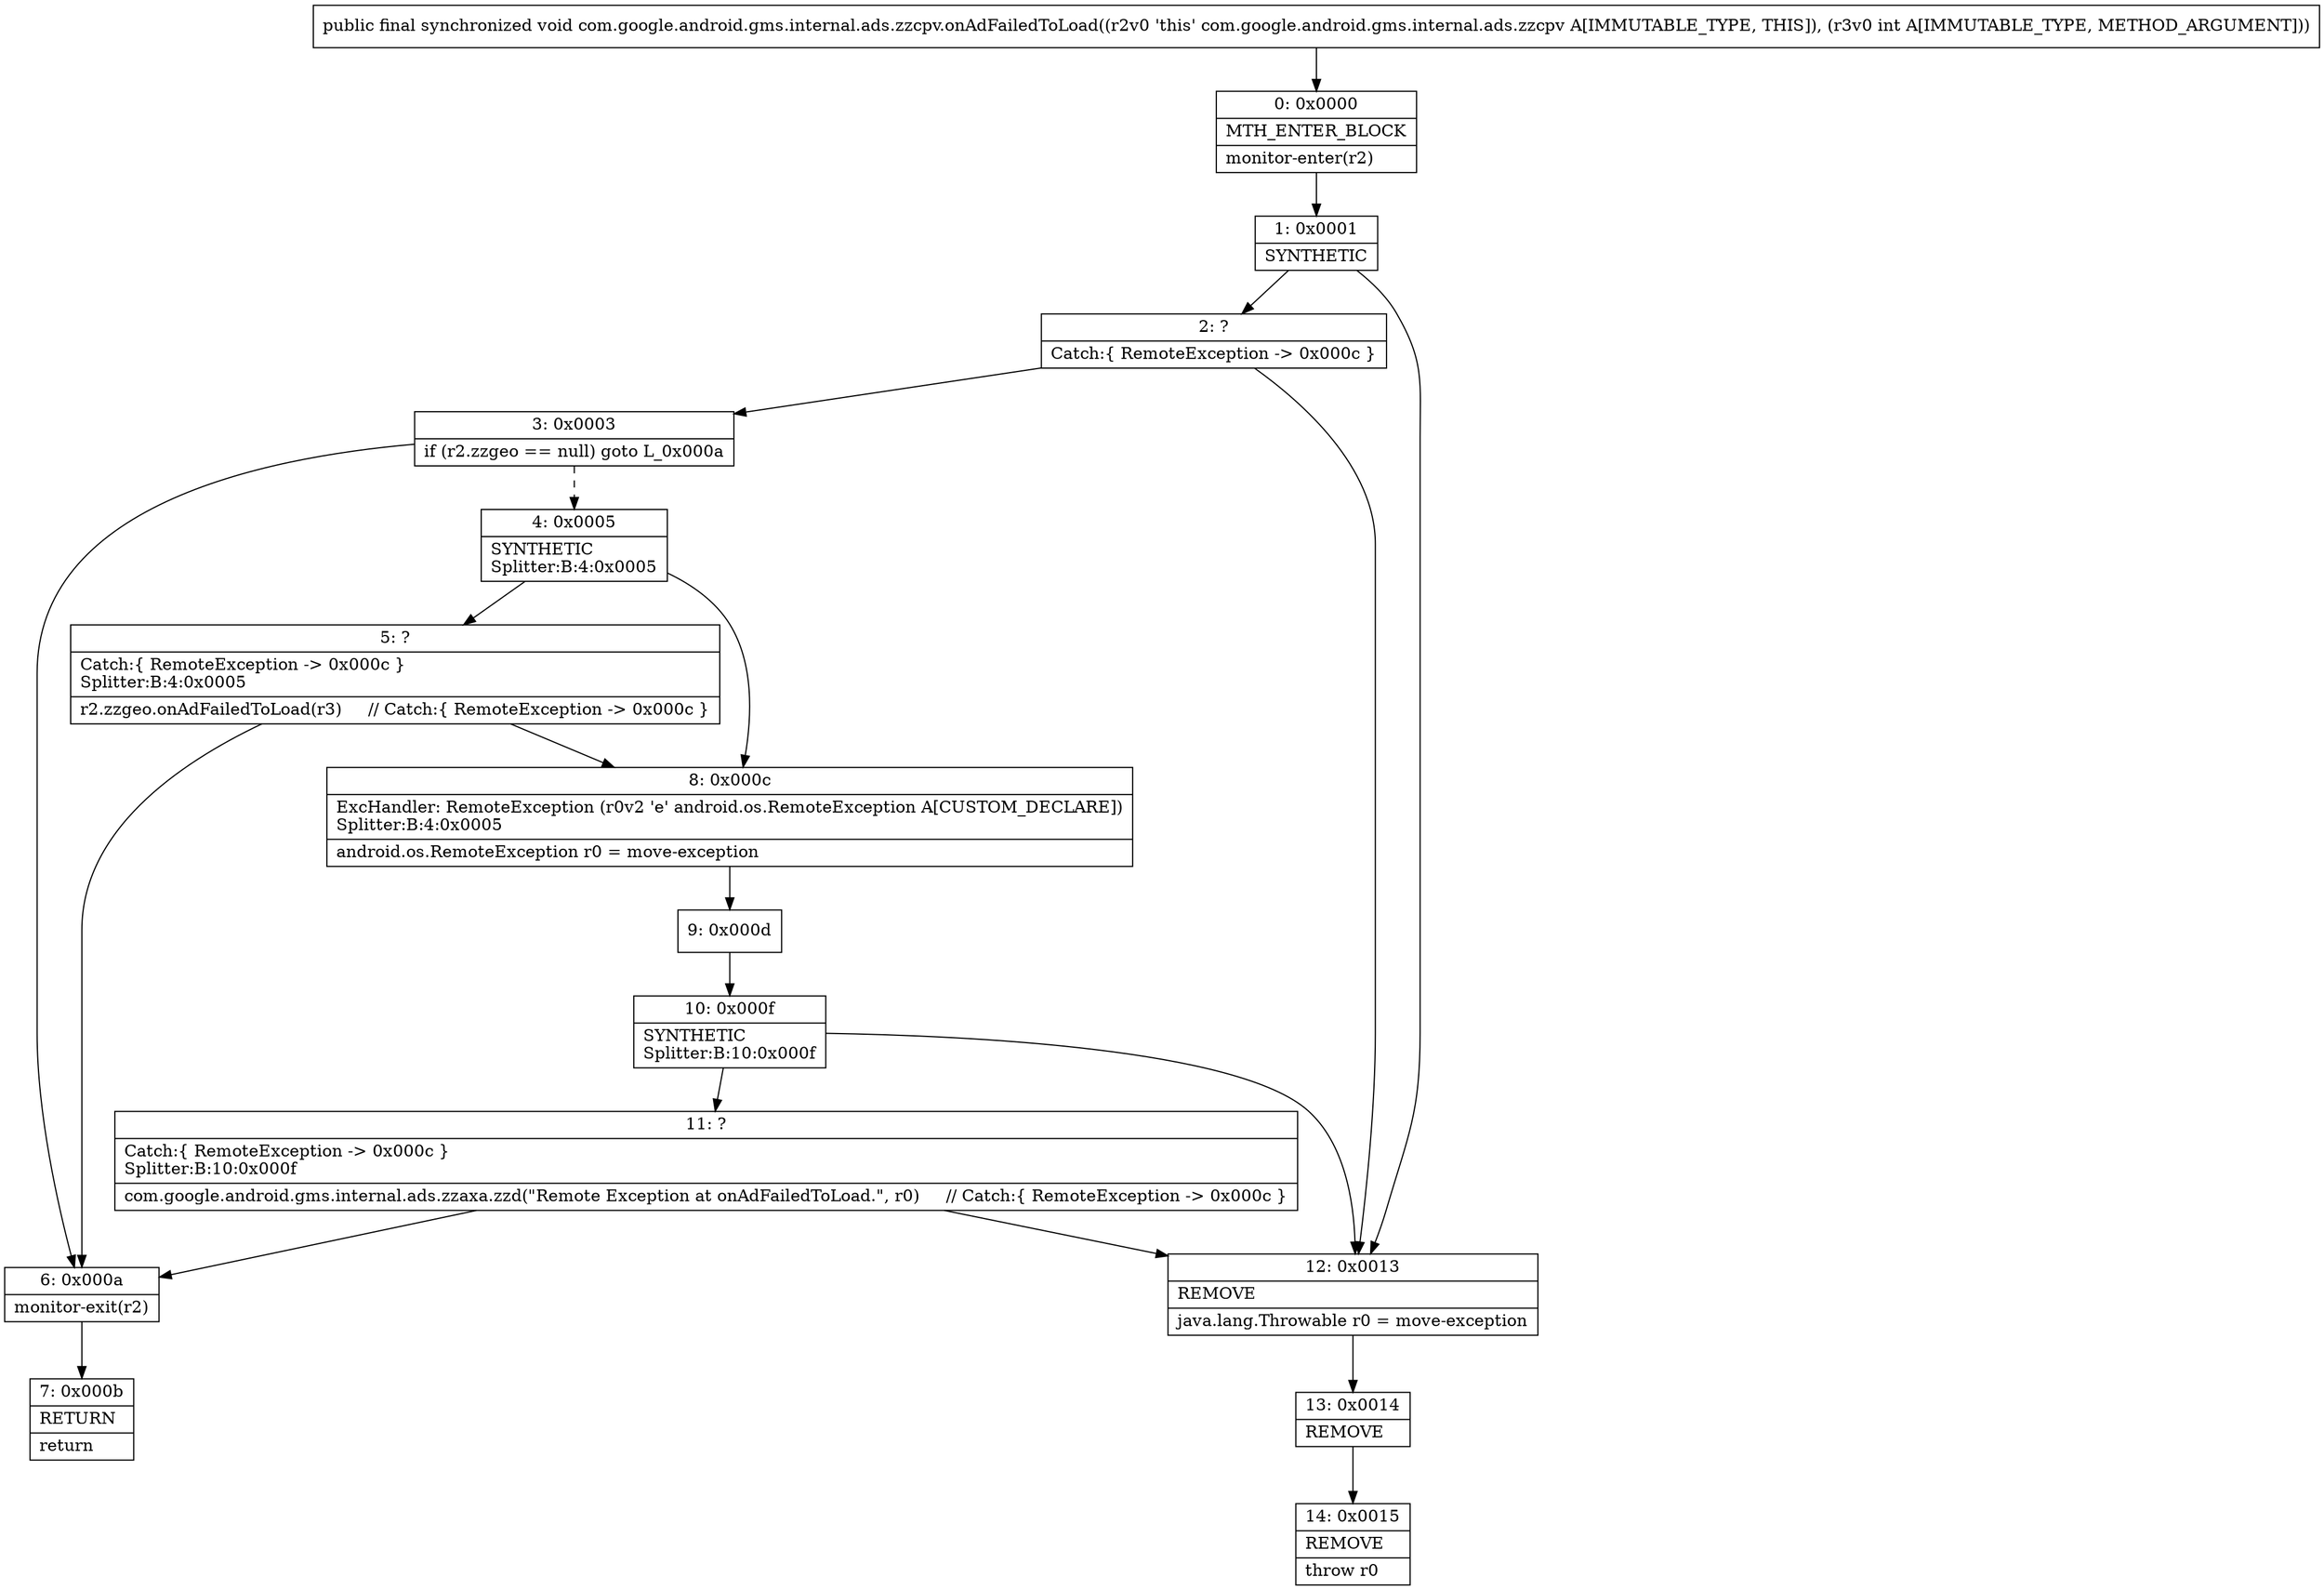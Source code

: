 digraph "CFG forcom.google.android.gms.internal.ads.zzcpv.onAdFailedToLoad(I)V" {
Node_0 [shape=record,label="{0\:\ 0x0000|MTH_ENTER_BLOCK\l|monitor\-enter(r2)\l}"];
Node_1 [shape=record,label="{1\:\ 0x0001|SYNTHETIC\l}"];
Node_2 [shape=record,label="{2\:\ ?|Catch:\{ RemoteException \-\> 0x000c \}\l}"];
Node_3 [shape=record,label="{3\:\ 0x0003|if (r2.zzgeo == null) goto L_0x000a\l}"];
Node_4 [shape=record,label="{4\:\ 0x0005|SYNTHETIC\lSplitter:B:4:0x0005\l}"];
Node_5 [shape=record,label="{5\:\ ?|Catch:\{ RemoteException \-\> 0x000c \}\lSplitter:B:4:0x0005\l|r2.zzgeo.onAdFailedToLoad(r3)     \/\/ Catch:\{ RemoteException \-\> 0x000c \}\l}"];
Node_6 [shape=record,label="{6\:\ 0x000a|monitor\-exit(r2)\l}"];
Node_7 [shape=record,label="{7\:\ 0x000b|RETURN\l|return\l}"];
Node_8 [shape=record,label="{8\:\ 0x000c|ExcHandler: RemoteException (r0v2 'e' android.os.RemoteException A[CUSTOM_DECLARE])\lSplitter:B:4:0x0005\l|android.os.RemoteException r0 = move\-exception\l}"];
Node_9 [shape=record,label="{9\:\ 0x000d}"];
Node_10 [shape=record,label="{10\:\ 0x000f|SYNTHETIC\lSplitter:B:10:0x000f\l}"];
Node_11 [shape=record,label="{11\:\ ?|Catch:\{ RemoteException \-\> 0x000c \}\lSplitter:B:10:0x000f\l|com.google.android.gms.internal.ads.zzaxa.zzd(\"Remote Exception at onAdFailedToLoad.\", r0)     \/\/ Catch:\{ RemoteException \-\> 0x000c \}\l}"];
Node_12 [shape=record,label="{12\:\ 0x0013|REMOVE\l|java.lang.Throwable r0 = move\-exception\l}"];
Node_13 [shape=record,label="{13\:\ 0x0014|REMOVE\l}"];
Node_14 [shape=record,label="{14\:\ 0x0015|REMOVE\l|throw r0\l}"];
MethodNode[shape=record,label="{public final synchronized void com.google.android.gms.internal.ads.zzcpv.onAdFailedToLoad((r2v0 'this' com.google.android.gms.internal.ads.zzcpv A[IMMUTABLE_TYPE, THIS]), (r3v0 int A[IMMUTABLE_TYPE, METHOD_ARGUMENT])) }"];
MethodNode -> Node_0;
Node_0 -> Node_1;
Node_1 -> Node_2;
Node_1 -> Node_12;
Node_2 -> Node_3;
Node_2 -> Node_12;
Node_3 -> Node_4[style=dashed];
Node_3 -> Node_6;
Node_4 -> Node_5;
Node_4 -> Node_8;
Node_5 -> Node_6;
Node_5 -> Node_8;
Node_6 -> Node_7;
Node_8 -> Node_9;
Node_9 -> Node_10;
Node_10 -> Node_11;
Node_10 -> Node_12;
Node_11 -> Node_12;
Node_11 -> Node_6;
Node_12 -> Node_13;
Node_13 -> Node_14;
}

